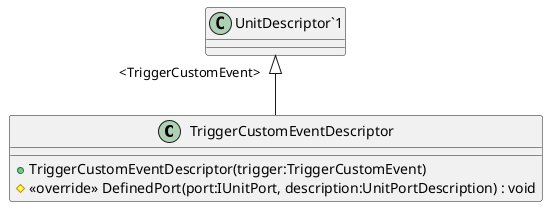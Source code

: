 @startuml
class TriggerCustomEventDescriptor {
    + TriggerCustomEventDescriptor(trigger:TriggerCustomEvent)
    # <<override>> DefinedPort(port:IUnitPort, description:UnitPortDescription) : void
}
"UnitDescriptor`1" "<TriggerCustomEvent>" <|-- TriggerCustomEventDescriptor
@enduml
